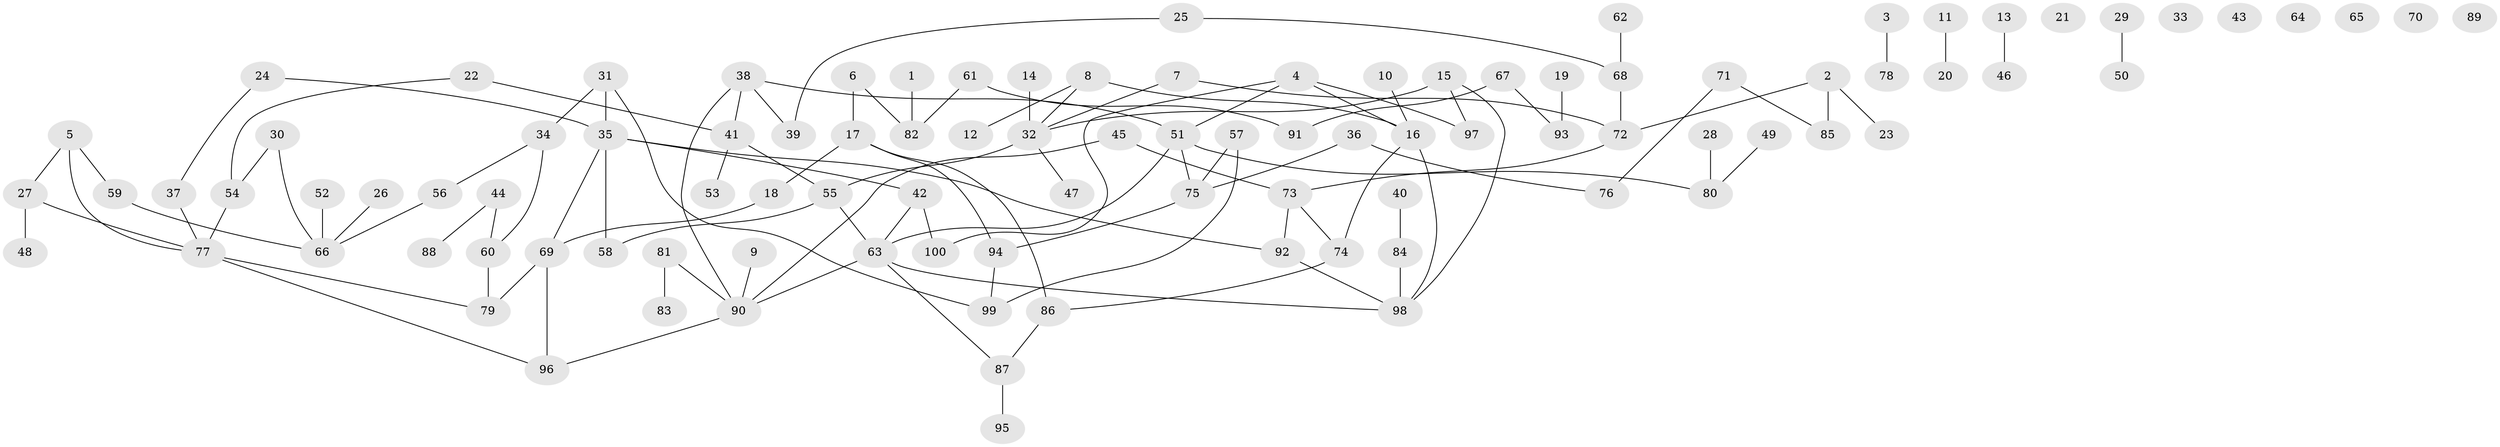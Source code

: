 // Generated by graph-tools (version 1.1) at 2025/39/03/09/25 04:39:29]
// undirected, 100 vertices, 115 edges
graph export_dot {
graph [start="1"]
  node [color=gray90,style=filled];
  1;
  2;
  3;
  4;
  5;
  6;
  7;
  8;
  9;
  10;
  11;
  12;
  13;
  14;
  15;
  16;
  17;
  18;
  19;
  20;
  21;
  22;
  23;
  24;
  25;
  26;
  27;
  28;
  29;
  30;
  31;
  32;
  33;
  34;
  35;
  36;
  37;
  38;
  39;
  40;
  41;
  42;
  43;
  44;
  45;
  46;
  47;
  48;
  49;
  50;
  51;
  52;
  53;
  54;
  55;
  56;
  57;
  58;
  59;
  60;
  61;
  62;
  63;
  64;
  65;
  66;
  67;
  68;
  69;
  70;
  71;
  72;
  73;
  74;
  75;
  76;
  77;
  78;
  79;
  80;
  81;
  82;
  83;
  84;
  85;
  86;
  87;
  88;
  89;
  90;
  91;
  92;
  93;
  94;
  95;
  96;
  97;
  98;
  99;
  100;
  1 -- 82;
  2 -- 23;
  2 -- 72;
  2 -- 85;
  3 -- 78;
  4 -- 16;
  4 -- 51;
  4 -- 97;
  4 -- 100;
  5 -- 27;
  5 -- 59;
  5 -- 77;
  6 -- 17;
  6 -- 82;
  7 -- 32;
  7 -- 72;
  8 -- 12;
  8 -- 16;
  8 -- 32;
  9 -- 90;
  10 -- 16;
  11 -- 20;
  13 -- 46;
  14 -- 32;
  15 -- 32;
  15 -- 97;
  15 -- 98;
  16 -- 74;
  16 -- 98;
  17 -- 18;
  17 -- 86;
  17 -- 94;
  18 -- 69;
  19 -- 93;
  22 -- 41;
  22 -- 54;
  24 -- 35;
  24 -- 37;
  25 -- 39;
  25 -- 68;
  26 -- 66;
  27 -- 48;
  27 -- 77;
  28 -- 80;
  29 -- 50;
  30 -- 54;
  30 -- 66;
  31 -- 34;
  31 -- 35;
  31 -- 99;
  32 -- 47;
  32 -- 55;
  34 -- 56;
  34 -- 60;
  35 -- 42;
  35 -- 58;
  35 -- 69;
  35 -- 92;
  36 -- 75;
  36 -- 76;
  37 -- 77;
  38 -- 39;
  38 -- 41;
  38 -- 51;
  38 -- 90;
  40 -- 84;
  41 -- 53;
  41 -- 55;
  42 -- 63;
  42 -- 100;
  44 -- 60;
  44 -- 88;
  45 -- 73;
  45 -- 90;
  49 -- 80;
  51 -- 63;
  51 -- 75;
  51 -- 80;
  52 -- 66;
  54 -- 77;
  55 -- 58;
  55 -- 63;
  56 -- 66;
  57 -- 75;
  57 -- 99;
  59 -- 66;
  60 -- 79;
  61 -- 82;
  61 -- 91;
  62 -- 68;
  63 -- 87;
  63 -- 90;
  63 -- 98;
  67 -- 91;
  67 -- 93;
  68 -- 72;
  69 -- 79;
  69 -- 96;
  71 -- 76;
  71 -- 85;
  72 -- 73;
  73 -- 74;
  73 -- 92;
  74 -- 86;
  75 -- 94;
  77 -- 79;
  77 -- 96;
  81 -- 83;
  81 -- 90;
  84 -- 98;
  86 -- 87;
  87 -- 95;
  90 -- 96;
  92 -- 98;
  94 -- 99;
}
